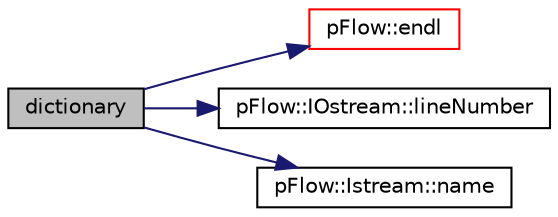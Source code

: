 digraph "dictionary"
{
 // LATEX_PDF_SIZE
  edge [fontname="Helvetica",fontsize="10",labelfontname="Helvetica",labelfontsize="10"];
  node [fontname="Helvetica",fontsize="10",shape=record];
  rankdir="LR";
  Node1 [label="dictionary",height=0.2,width=0.4,color="black", fillcolor="grey75", style="filled", fontcolor="black",tooltip="construct a dictionary with name and read it from file"];
  Node1 -> Node2 [color="midnightblue",fontsize="10",style="solid",fontname="Helvetica"];
  Node2 [label="pFlow::endl",height=0.2,width=0.4,color="red", fillcolor="white", style="filled",URL="$namespacepFlow.html#aba8f0c455a3fdb4b05ad33a25b13b189",tooltip="Add newline and flush stream."];
  Node1 -> Node4 [color="midnightblue",fontsize="10",style="solid",fontname="Helvetica"];
  Node4 [label="pFlow::IOstream::lineNumber",height=0.2,width=0.4,color="black", fillcolor="white", style="filled",URL="$classpFlow_1_1IOstream.html#a607efe5fb94edbe4cfa890c4907e76c3",tooltip="Const access to the current stream line number."];
  Node1 -> Node5 [color="midnightblue",fontsize="10",style="solid",fontname="Helvetica"];
  Node5 [label="pFlow::Istream::name",height=0.2,width=0.4,color="black", fillcolor="white", style="filled",URL="$classpFlow_1_1Istream.html#a754ce9966caae1ee331378bf4a87269b",tooltip="Return the name of the stream."];
}
